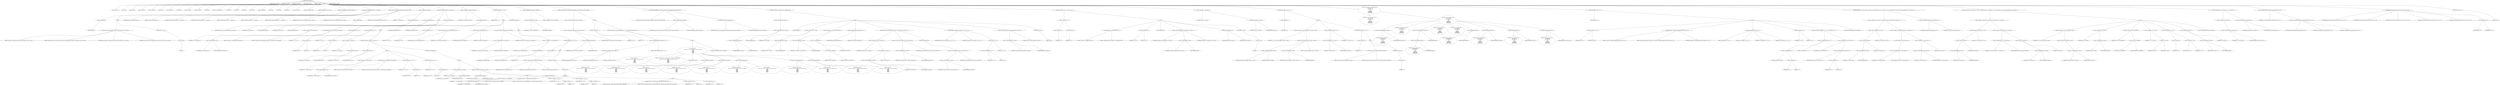 digraph hostapd_notif_assoc {  
"1000123" [label = "(METHOD,hostapd_notif_assoc)" ]
"1000124" [label = "(PARAM,hostapd_data *hapd)" ]
"1000125" [label = "(PARAM,const u8 *addr)" ]
"1000126" [label = "(PARAM,const u8 *req_ies)" ]
"1000127" [label = "(PARAM,size_t req_ies_len)" ]
"1000128" [label = "(PARAM,int reassoc)" ]
"1000129" [label = "(BLOCK,,)" ]
"1000130" [label = "(LOCAL,v9: const u8 *)" ]
"1000131" [label = "(LOCAL,v10: int)" ]
"1000132" [label = "(LOCAL,v11: size_t)" ]
"1000133" [label = "(LOCAL,v12: const u8 *)" ]
"1000134" [label = "(LOCAL,v14: const u8 *)" ]
"1000135" [label = "(LOCAL,v15: int)" ]
"1000136" [label = "(LOCAL,v16: const u8 *)" ]
"1000137" [label = "(LOCAL,v17: int)" ]
"1000138" [label = "(LOCAL,v18: sta_info *)" ]
"1000139" [label = "(LOCAL,v19: sta_info *)" ]
"1000140" [label = "(LOCAL,v20: int)" ]
"1000141" [label = "(LOCAL,v21: wpa_state_machine *)" ]
"1000142" [label = "(LOCAL,v22: int)" ]
"1000143" [label = "(LOCAL,v23: int)" ]
"1000144" [label = "(LOCAL,v24: int)" ]
"1000145" [label = "(LOCAL,v25: u32)" ]
"1000146" [label = "(LOCAL,v26: unsigned int)" ]
"1000147" [label = "(LOCAL,v27: int)" ]
"1000148" [label = "(LOCAL,v28: u32)" ]
"1000149" [label = "(LOCAL,v29: u8 *)" ]
"1000150" [label = "(LOCAL,v30: u8 [ 1064 ])" ]
"1000151" [label = "(LOCAL,mdie: ieee802_11_elems)" ]
"1000152" [label = "(CONTROL_STRUCTURE,if ( !addr ),if ( !addr ))" ]
"1000153" [label = "(<operator>.logicalNot,!addr)" ]
"1000154" [label = "(IDENTIFIER,addr,!addr)" ]
"1000155" [label = "(BLOCK,,)" ]
"1000156" [label = "(wpa_printf,wpa_printf(2, \"hostapd_notif_assoc: Skip event with no address\", req_ies, req_ies_len))" ]
"1000157" [label = "(LITERAL,2,wpa_printf(2, \"hostapd_notif_assoc: Skip event with no address\", req_ies, req_ies_len))" ]
"1000158" [label = "(LITERAL,\"hostapd_notif_assoc: Skip event with no address\",wpa_printf(2, \"hostapd_notif_assoc: Skip event with no address\", req_ies, req_ies_len))" ]
"1000159" [label = "(IDENTIFIER,req_ies,wpa_printf(2, \"hostapd_notif_assoc: Skip event with no address\", req_ies, req_ies_len))" ]
"1000160" [label = "(IDENTIFIER,req_ies_len,wpa_printf(2, \"hostapd_notif_assoc: Skip event with no address\", req_ies, req_ies_len))" ]
"1000161" [label = "(RETURN,return -1;,return -1;)" ]
"1000162" [label = "(<operator>.minus,-1)" ]
"1000163" [label = "(LITERAL,1,-1)" ]
"1000164" [label = "(random_add_randomness,random_add_randomness(addr, 6u))" ]
"1000165" [label = "(IDENTIFIER,addr,random_add_randomness(addr, 6u))" ]
"1000166" [label = "(LITERAL,6u,random_add_randomness(addr, 6u))" ]
"1000167" [label = "(hostapd_logger,hostapd_logger(hapd, addr, 1u, 2, \"associated\"))" ]
"1000168" [label = "(IDENTIFIER,hapd,hostapd_logger(hapd, addr, 1u, 2, \"associated\"))" ]
"1000169" [label = "(IDENTIFIER,addr,hostapd_logger(hapd, addr, 1u, 2, \"associated\"))" ]
"1000170" [label = "(LITERAL,1u,hostapd_logger(hapd, addr, 1u, 2, \"associated\"))" ]
"1000171" [label = "(LITERAL,2,hostapd_logger(hapd, addr, 1u, 2, \"associated\"))" ]
"1000172" [label = "(LITERAL,\"associated\",hostapd_logger(hapd, addr, 1u, 2, \"associated\"))" ]
"1000173" [label = "(ieee802_11_parse_elems,ieee802_11_parse_elems(req_ies, req_ies_len, &mdie, 0))" ]
"1000174" [label = "(IDENTIFIER,req_ies,ieee802_11_parse_elems(req_ies, req_ies_len, &mdie, 0))" ]
"1000175" [label = "(IDENTIFIER,req_ies_len,ieee802_11_parse_elems(req_ies, req_ies_len, &mdie, 0))" ]
"1000176" [label = "(<operator>.addressOf,&mdie)" ]
"1000177" [label = "(IDENTIFIER,mdie,ieee802_11_parse_elems(req_ies, req_ies_len, &mdie, 0))" ]
"1000178" [label = "(LITERAL,0,ieee802_11_parse_elems(req_ies, req_ies_len, &mdie, 0))" ]
"1000179" [label = "(<operator>.assignment,v9 = mdie.wps_ie)" ]
"1000180" [label = "(IDENTIFIER,v9,v9 = mdie.wps_ie)" ]
"1000181" [label = "(<operator>.fieldAccess,mdie.wps_ie)" ]
"1000182" [label = "(IDENTIFIER,mdie,v9 = mdie.wps_ie)" ]
"1000183" [label = "(FIELD_IDENTIFIER,wps_ie,wps_ie)" ]
"1000184" [label = "(CONTROL_STRUCTURE,if ( mdie.wps_ie ),if ( mdie.wps_ie ))" ]
"1000185" [label = "(<operator>.fieldAccess,mdie.wps_ie)" ]
"1000186" [label = "(IDENTIFIER,mdie,if ( mdie.wps_ie ))" ]
"1000187" [label = "(FIELD_IDENTIFIER,wps_ie,wps_ie)" ]
"1000188" [label = "(BLOCK,,)" ]
"1000189" [label = "(<operator>.assignment,v10 = mdie.wps_ie_len)" ]
"1000190" [label = "(IDENTIFIER,v10,v10 = mdie.wps_ie_len)" ]
"1000191" [label = "(<operator>.fieldAccess,mdie.wps_ie_len)" ]
"1000192" [label = "(IDENTIFIER,mdie,v10 = mdie.wps_ie_len)" ]
"1000193" [label = "(FIELD_IDENTIFIER,wps_ie_len,wps_ie_len)" ]
"1000194" [label = "(wpa_printf,wpa_printf(2, \"STA included WPS IE in (Re)AssocReq\"))" ]
"1000195" [label = "(LITERAL,2,wpa_printf(2, \"STA included WPS IE in (Re)AssocReq\"))" ]
"1000196" [label = "(LITERAL,\"STA included WPS IE in (Re)AssocReq\",wpa_printf(2, \"STA included WPS IE in (Re)AssocReq\"))" ]
"1000197" [label = "(<operator>.assignment,v11 = v10 + 2)" ]
"1000198" [label = "(IDENTIFIER,v11,v11 = v10 + 2)" ]
"1000199" [label = "(<operator>.addition,v10 + 2)" ]
"1000200" [label = "(IDENTIFIER,v10,v10 + 2)" ]
"1000201" [label = "(LITERAL,2,v10 + 2)" ]
"1000202" [label = "(<operator>.assignment,v12 = v9 - 2)" ]
"1000203" [label = "(IDENTIFIER,v12,v12 = v9 - 2)" ]
"1000204" [label = "(<operator>.subtraction,v9 - 2)" ]
"1000205" [label = "(IDENTIFIER,v9,v9 - 2)" ]
"1000206" [label = "(LITERAL,2,v9 - 2)" ]
"1000207" [label = "(CONTROL_STRUCTURE,else,else)" ]
"1000208" [label = "(BLOCK,,)" ]
"1000209" [label = "(<operator>.assignment,v14 = mdie.rsn_ie)" ]
"1000210" [label = "(IDENTIFIER,v14,v14 = mdie.rsn_ie)" ]
"1000211" [label = "(<operator>.fieldAccess,mdie.rsn_ie)" ]
"1000212" [label = "(IDENTIFIER,mdie,v14 = mdie.rsn_ie)" ]
"1000213" [label = "(FIELD_IDENTIFIER,rsn_ie,rsn_ie)" ]
"1000214" [label = "(CONTROL_STRUCTURE,if ( mdie.rsn_ie ),if ( mdie.rsn_ie ))" ]
"1000215" [label = "(<operator>.fieldAccess,mdie.rsn_ie)" ]
"1000216" [label = "(IDENTIFIER,mdie,if ( mdie.rsn_ie ))" ]
"1000217" [label = "(FIELD_IDENTIFIER,rsn_ie,rsn_ie)" ]
"1000218" [label = "(BLOCK,,)" ]
"1000219" [label = "(<operator>.assignment,v15 = mdie.rsn_ie_len)" ]
"1000220" [label = "(IDENTIFIER,v15,v15 = mdie.rsn_ie_len)" ]
"1000221" [label = "(<operator>.fieldAccess,mdie.rsn_ie_len)" ]
"1000222" [label = "(IDENTIFIER,mdie,v15 = mdie.rsn_ie_len)" ]
"1000223" [label = "(FIELD_IDENTIFIER,rsn_ie_len,rsn_ie_len)" ]
"1000224" [label = "(wpa_printf,wpa_printf(2, \"STA included RSN IE in (Re)AssocReq\"))" ]
"1000225" [label = "(LITERAL,2,wpa_printf(2, \"STA included RSN IE in (Re)AssocReq\"))" ]
"1000226" [label = "(LITERAL,\"STA included RSN IE in (Re)AssocReq\",wpa_printf(2, \"STA included RSN IE in (Re)AssocReq\"))" ]
"1000227" [label = "(<operator>.assignment,v11 = v15 + 2)" ]
"1000228" [label = "(IDENTIFIER,v11,v11 = v15 + 2)" ]
"1000229" [label = "(<operator>.addition,v15 + 2)" ]
"1000230" [label = "(IDENTIFIER,v15,v15 + 2)" ]
"1000231" [label = "(LITERAL,2,v15 + 2)" ]
"1000232" [label = "(<operator>.assignment,v12 = v14 - 2)" ]
"1000233" [label = "(IDENTIFIER,v12,v12 = v14 - 2)" ]
"1000234" [label = "(<operator>.subtraction,v14 - 2)" ]
"1000235" [label = "(IDENTIFIER,v14,v14 - 2)" ]
"1000236" [label = "(LITERAL,2,v14 - 2)" ]
"1000237" [label = "(CONTROL_STRUCTURE,else,else)" ]
"1000238" [label = "(BLOCK,,)" ]
"1000239" [label = "(<operator>.assignment,v16 = mdie.wpa_ie)" ]
"1000240" [label = "(IDENTIFIER,v16,v16 = mdie.wpa_ie)" ]
"1000241" [label = "(<operator>.fieldAccess,mdie.wpa_ie)" ]
"1000242" [label = "(IDENTIFIER,mdie,v16 = mdie.wpa_ie)" ]
"1000243" [label = "(FIELD_IDENTIFIER,wpa_ie,wpa_ie)" ]
"1000244" [label = "(CONTROL_STRUCTURE,if ( mdie.wpa_ie ),if ( mdie.wpa_ie ))" ]
"1000245" [label = "(<operator>.fieldAccess,mdie.wpa_ie)" ]
"1000246" [label = "(IDENTIFIER,mdie,if ( mdie.wpa_ie ))" ]
"1000247" [label = "(FIELD_IDENTIFIER,wpa_ie,wpa_ie)" ]
"1000248" [label = "(BLOCK,,)" ]
"1000249" [label = "(<operator>.assignment,v17 = mdie.wpa_ie_len)" ]
"1000250" [label = "(IDENTIFIER,v17,v17 = mdie.wpa_ie_len)" ]
"1000251" [label = "(<operator>.fieldAccess,mdie.wpa_ie_len)" ]
"1000252" [label = "(IDENTIFIER,mdie,v17 = mdie.wpa_ie_len)" ]
"1000253" [label = "(FIELD_IDENTIFIER,wpa_ie_len,wpa_ie_len)" ]
"1000254" [label = "(wpa_printf,wpa_printf(2, \"STA included WPA IE in (Re)AssocReq\"))" ]
"1000255" [label = "(LITERAL,2,wpa_printf(2, \"STA included WPA IE in (Re)AssocReq\"))" ]
"1000256" [label = "(LITERAL,\"STA included WPA IE in (Re)AssocReq\",wpa_printf(2, \"STA included WPA IE in (Re)AssocReq\"))" ]
"1000257" [label = "(<operator>.assignment,v11 = v17 + 2)" ]
"1000258" [label = "(IDENTIFIER,v11,v11 = v17 + 2)" ]
"1000259" [label = "(<operator>.addition,v17 + 2)" ]
"1000260" [label = "(IDENTIFIER,v17,v17 + 2)" ]
"1000261" [label = "(LITERAL,2,v17 + 2)" ]
"1000262" [label = "(<operator>.assignment,v12 = v16 - 2)" ]
"1000263" [label = "(IDENTIFIER,v12,v12 = v16 - 2)" ]
"1000264" [label = "(<operator>.subtraction,v16 - 2)" ]
"1000265" [label = "(IDENTIFIER,v16,v16 - 2)" ]
"1000266" [label = "(LITERAL,2,v16 - 2)" ]
"1000267" [label = "(CONTROL_STRUCTURE,else,else)" ]
"1000268" [label = "(BLOCK,,)" ]
"1000269" [label = "(wpa_printf,wpa_printf(2, \"STA did not include WPS/RSN/WPA IE in (Re)AssocReq\"))" ]
"1000270" [label = "(LITERAL,2,wpa_printf(2, \"STA did not include WPS/RSN/WPA IE in (Re)AssocReq\"))" ]
"1000271" [label = "(LITERAL,\"STA did not include WPS/RSN/WPA IE in (Re)AssocReq\",wpa_printf(2, \"STA did not include WPS/RSN/WPA IE in (Re)AssocReq\"))" ]
"1000272" [label = "(<operator>.assignment,v12 = 0)" ]
"1000273" [label = "(IDENTIFIER,v12,v12 = 0)" ]
"1000274" [label = "(LITERAL,0,v12 = 0)" ]
"1000275" [label = "(<operator>.assignment,v11 = 0)" ]
"1000276" [label = "(IDENTIFIER,v11,v11 = 0)" ]
"1000277" [label = "(LITERAL,0,v11 = 0)" ]
"1000278" [label = "(<operator>.assignment,v18 = ap_get_sta(hapd, addr))" ]
"1000279" [label = "(IDENTIFIER,v18,v18 = ap_get_sta(hapd, addr))" ]
"1000280" [label = "(ap_get_sta,ap_get_sta(hapd, addr))" ]
"1000281" [label = "(IDENTIFIER,hapd,ap_get_sta(hapd, addr))" ]
"1000282" [label = "(IDENTIFIER,addr,ap_get_sta(hapd, addr))" ]
"1000283" [label = "(CONTROL_STRUCTURE,if ( v18 ),if ( v18 ))" ]
"1000284" [label = "(IDENTIFIER,v18,if ( v18 ))" ]
"1000285" [label = "(BLOCK,,)" ]
"1000286" [label = "(<operator>.assignment,v19 = v18)" ]
"1000287" [label = "(IDENTIFIER,v19,v19 = v18)" ]
"1000288" [label = "(IDENTIFIER,v18,v19 = v18)" ]
"1000289" [label = "(ap_sta_no_session_timeout,ap_sta_no_session_timeout(hapd, v18))" ]
"1000290" [label = "(IDENTIFIER,hapd,ap_sta_no_session_timeout(hapd, v18))" ]
"1000291" [label = "(IDENTIFIER,v18,ap_sta_no_session_timeout(hapd, v18))" ]
"1000292" [label = "(accounting_sta_stop,accounting_sta_stop(hapd, v19))" ]
"1000293" [label = "(IDENTIFIER,hapd,accounting_sta_stop(hapd, v19))" ]
"1000294" [label = "(IDENTIFIER,v19,accounting_sta_stop(hapd, v19))" ]
"1000295" [label = "(<operator>.assignment,v19->timeout_next = STA_NULLFUNC)" ]
"1000296" [label = "(<operator>.indirectFieldAccess,v19->timeout_next)" ]
"1000297" [label = "(IDENTIFIER,v19,v19->timeout_next = STA_NULLFUNC)" ]
"1000298" [label = "(FIELD_IDENTIFIER,timeout_next,timeout_next)" ]
"1000299" [label = "(IDENTIFIER,STA_NULLFUNC,v19->timeout_next = STA_NULLFUNC)" ]
"1000300" [label = "(CONTROL_STRUCTURE,else,else)" ]
"1000301" [label = "(BLOCK,,)" ]
"1000302" [label = "(<operator>.assignment,v19 = ap_sta_add(hapd, addr))" ]
"1000303" [label = "(IDENTIFIER,v19,v19 = ap_sta_add(hapd, addr))" ]
"1000304" [label = "(ap_sta_add,ap_sta_add(hapd, addr))" ]
"1000305" [label = "(IDENTIFIER,hapd,ap_sta_add(hapd, addr))" ]
"1000306" [label = "(IDENTIFIER,addr,ap_sta_add(hapd, addr))" ]
"1000307" [label = "(CONTROL_STRUCTURE,if ( !v19 ),if ( !v19 ))" ]
"1000308" [label = "(<operator>.logicalNot,!v19)" ]
"1000309" [label = "(IDENTIFIER,v19,!v19)" ]
"1000310" [label = "(BLOCK,,)" ]
"1000311" [label = "(hostapd_drv_sta_disassoc,hostapd_drv_sta_disassoc(hapd, addr, 5))" ]
"1000312" [label = "(IDENTIFIER,hapd,hostapd_drv_sta_disassoc(hapd, addr, 5))" ]
"1000313" [label = "(IDENTIFIER,addr,hostapd_drv_sta_disassoc(hapd, addr, 5))" ]
"1000314" [label = "(LITERAL,5,hostapd_drv_sta_disassoc(hapd, addr, 5))" ]
"1000315" [label = "(RETURN,return -1;,return -1;)" ]
"1000316" [label = "(<operator>.minus,-1)" ]
"1000317" [label = "(LITERAL,1,-1)" ]
"1000318" [label = "(<operators>.assignmentAnd,v19->flags &= 0xFFFECFFF)" ]
"1000319" [label = "(<operator>.indirectFieldAccess,v19->flags)" ]
"1000320" [label = "(IDENTIFIER,v19,v19->flags &= 0xFFFECFFF)" ]
"1000321" [label = "(FIELD_IDENTIFIER,flags,flags)" ]
"1000322" [label = "(LITERAL,0xFFFECFFF,v19->flags &= 0xFFFECFFF)" ]
"1000323" [label = "(CONTROL_STRUCTURE,if ( !hapd->iface->drv_max_acl_mac_addrs ),if ( !hapd->iface->drv_max_acl_mac_addrs ))" ]
"1000324" [label = "(<operator>.logicalNot,!hapd->iface->drv_max_acl_mac_addrs)" ]
"1000325" [label = "(<operator>.indirectFieldAccess,hapd->iface->drv_max_acl_mac_addrs)" ]
"1000326" [label = "(<operator>.indirectFieldAccess,hapd->iface)" ]
"1000327" [label = "(IDENTIFIER,hapd,!hapd->iface->drv_max_acl_mac_addrs)" ]
"1000328" [label = "(FIELD_IDENTIFIER,iface,iface)" ]
"1000329" [label = "(FIELD_IDENTIFIER,drv_max_acl_mac_addrs,drv_max_acl_mac_addrs)" ]
"1000330" [label = "(BLOCK,,)" ]
"1000331" [label = "(<operator>.assignment,v20 = 1)" ]
"1000332" [label = "(IDENTIFIER,v20,v20 = 1)" ]
"1000333" [label = "(LITERAL,1,v20 = 1)" ]
"1000334" [label = "(CONTROL_STRUCTURE,if ( hostapd_check_acl(hapd, addr, 0) != 1 ),if ( hostapd_check_acl(hapd, addr, 0) != 1 ))" ]
"1000335" [label = "(<operator>.notEquals,hostapd_check_acl(hapd, addr, 0) != 1)" ]
"1000336" [label = "(hostapd_check_acl,hostapd_check_acl(hapd, addr, 0))" ]
"1000337" [label = "(IDENTIFIER,hapd,hostapd_check_acl(hapd, addr, 0))" ]
"1000338" [label = "(IDENTIFIER,addr,hostapd_check_acl(hapd, addr, 0))" ]
"1000339" [label = "(LITERAL,0,hostapd_check_acl(hapd, addr, 0))" ]
"1000340" [label = "(LITERAL,1,hostapd_check_acl(hapd, addr, 0) != 1)" ]
"1000341" [label = "(BLOCK,,)" ]
"1000342" [label = "(wpa_printf,wpa_printf(\n        3,\n        \"STA %02x:%02x:%02x:%02x:%02x:%02x not allowed to connect\",\n        *addr,\n        addr[1],\n        addr[2],\n        addr[3],\n        addr[4],\n        addr[5]))" ]
"1000343" [label = "(LITERAL,3,wpa_printf(\n        3,\n        \"STA %02x:%02x:%02x:%02x:%02x:%02x not allowed to connect\",\n        *addr,\n        addr[1],\n        addr[2],\n        addr[3],\n        addr[4],\n        addr[5]))" ]
"1000344" [label = "(LITERAL,\"STA %02x:%02x:%02x:%02x:%02x:%02x not allowed to connect\",wpa_printf(\n        3,\n        \"STA %02x:%02x:%02x:%02x:%02x:%02x not allowed to connect\",\n        *addr,\n        addr[1],\n        addr[2],\n        addr[3],\n        addr[4],\n        addr[5]))" ]
"1000345" [label = "(<operator>.indirection,*addr)" ]
"1000346" [label = "(IDENTIFIER,addr,wpa_printf(\n        3,\n        \"STA %02x:%02x:%02x:%02x:%02x:%02x not allowed to connect\",\n        *addr,\n        addr[1],\n        addr[2],\n        addr[3],\n        addr[4],\n        addr[5]))" ]
"1000347" [label = "(<operator>.indirectIndexAccess,addr[1])" ]
"1000348" [label = "(IDENTIFIER,addr,wpa_printf(\n        3,\n        \"STA %02x:%02x:%02x:%02x:%02x:%02x not allowed to connect\",\n        *addr,\n        addr[1],\n        addr[2],\n        addr[3],\n        addr[4],\n        addr[5]))" ]
"1000349" [label = "(LITERAL,1,wpa_printf(\n        3,\n        \"STA %02x:%02x:%02x:%02x:%02x:%02x not allowed to connect\",\n        *addr,\n        addr[1],\n        addr[2],\n        addr[3],\n        addr[4],\n        addr[5]))" ]
"1000350" [label = "(<operator>.indirectIndexAccess,addr[2])" ]
"1000351" [label = "(IDENTIFIER,addr,wpa_printf(\n        3,\n        \"STA %02x:%02x:%02x:%02x:%02x:%02x not allowed to connect\",\n        *addr,\n        addr[1],\n        addr[2],\n        addr[3],\n        addr[4],\n        addr[5]))" ]
"1000352" [label = "(LITERAL,2,wpa_printf(\n        3,\n        \"STA %02x:%02x:%02x:%02x:%02x:%02x not allowed to connect\",\n        *addr,\n        addr[1],\n        addr[2],\n        addr[3],\n        addr[4],\n        addr[5]))" ]
"1000353" [label = "(<operator>.indirectIndexAccess,addr[3])" ]
"1000354" [label = "(IDENTIFIER,addr,wpa_printf(\n        3,\n        \"STA %02x:%02x:%02x:%02x:%02x:%02x not allowed to connect\",\n        *addr,\n        addr[1],\n        addr[2],\n        addr[3],\n        addr[4],\n        addr[5]))" ]
"1000355" [label = "(LITERAL,3,wpa_printf(\n        3,\n        \"STA %02x:%02x:%02x:%02x:%02x:%02x not allowed to connect\",\n        *addr,\n        addr[1],\n        addr[2],\n        addr[3],\n        addr[4],\n        addr[5]))" ]
"1000356" [label = "(<operator>.indirectIndexAccess,addr[4])" ]
"1000357" [label = "(IDENTIFIER,addr,wpa_printf(\n        3,\n        \"STA %02x:%02x:%02x:%02x:%02x:%02x not allowed to connect\",\n        *addr,\n        addr[1],\n        addr[2],\n        addr[3],\n        addr[4],\n        addr[5]))" ]
"1000358" [label = "(LITERAL,4,wpa_printf(\n        3,\n        \"STA %02x:%02x:%02x:%02x:%02x:%02x not allowed to connect\",\n        *addr,\n        addr[1],\n        addr[2],\n        addr[3],\n        addr[4],\n        addr[5]))" ]
"1000359" [label = "(<operator>.indirectIndexAccess,addr[5])" ]
"1000360" [label = "(IDENTIFIER,addr,wpa_printf(\n        3,\n        \"STA %02x:%02x:%02x:%02x:%02x:%02x not allowed to connect\",\n        *addr,\n        addr[1],\n        addr[2],\n        addr[3],\n        addr[4],\n        addr[5]))" ]
"1000361" [label = "(LITERAL,5,wpa_printf(\n        3,\n        \"STA %02x:%02x:%02x:%02x:%02x:%02x not allowed to connect\",\n        *addr,\n        addr[1],\n        addr[2],\n        addr[3],\n        addr[4],\n        addr[5]))" ]
"1000362" [label = "(CONTROL_STRUCTURE,goto LABEL_25;,goto LABEL_25;)" ]
"1000363" [label = "(ap_copy_sta_supp_op_classes,ap_copy_sta_supp_op_classes(v19, mdie.supp_op_classes, mdie.supp_op_classes_len))" ]
"1000364" [label = "(IDENTIFIER,v19,ap_copy_sta_supp_op_classes(v19, mdie.supp_op_classes, mdie.supp_op_classes_len))" ]
"1000365" [label = "(<operator>.fieldAccess,mdie.supp_op_classes)" ]
"1000366" [label = "(IDENTIFIER,mdie,ap_copy_sta_supp_op_classes(v19, mdie.supp_op_classes, mdie.supp_op_classes_len))" ]
"1000367" [label = "(FIELD_IDENTIFIER,supp_op_classes,supp_op_classes)" ]
"1000368" [label = "(<operator>.fieldAccess,mdie.supp_op_classes_len)" ]
"1000369" [label = "(IDENTIFIER,mdie,ap_copy_sta_supp_op_classes(v19, mdie.supp_op_classes, mdie.supp_op_classes_len))" ]
"1000370" [label = "(FIELD_IDENTIFIER,supp_op_classes_len,supp_op_classes_len)" ]
"1000371" [label = "(CONTROL_STRUCTURE,if ( !hapd->conf->wpa ),if ( !hapd->conf->wpa ))" ]
"1000372" [label = "(<operator>.logicalNot,!hapd->conf->wpa)" ]
"1000373" [label = "(<operator>.indirectFieldAccess,hapd->conf->wpa)" ]
"1000374" [label = "(<operator>.indirectFieldAccess,hapd->conf)" ]
"1000375" [label = "(IDENTIFIER,hapd,!hapd->conf->wpa)" ]
"1000376" [label = "(FIELD_IDENTIFIER,conf,conf)" ]
"1000377" [label = "(FIELD_IDENTIFIER,wpa,wpa)" ]
"1000378" [label = "(BLOCK,,)" ]
"1000379" [label = "(JUMP_TARGET,LABEL_37)" ]
"1000380" [label = "(<operator>.assignment,v28 = v19->flags)" ]
"1000381" [label = "(IDENTIFIER,v28,v28 = v19->flags)" ]
"1000382" [label = "(<operator>.indirectFieldAccess,v19->flags)" ]
"1000383" [label = "(IDENTIFIER,v19,v28 = v19->flags)" ]
"1000384" [label = "(FIELD_IDENTIFIER,flags,flags)" ]
"1000385" [label = "(<operator>.assignment,v19->flags = v28 & 0xFFF7FFFC | 3)" ]
"1000386" [label = "(<operator>.indirectFieldAccess,v19->flags)" ]
"1000387" [label = "(IDENTIFIER,v19,v19->flags = v28 & 0xFFF7FFFC | 3)" ]
"1000388" [label = "(FIELD_IDENTIFIER,flags,flags)" ]
"1000389" [label = "(<operator>.or,v28 & 0xFFF7FFFC | 3)" ]
"1000390" [label = "(<operator>.and,v28 & 0xFFF7FFFC)" ]
"1000391" [label = "(IDENTIFIER,v28,v28 & 0xFFF7FFFC)" ]
"1000392" [label = "(LITERAL,0xFFF7FFFC,v28 & 0xFFF7FFFC)" ]
"1000393" [label = "(LITERAL,3,v28 & 0xFFF7FFFC | 3)" ]
"1000394" [label = "(hostapd_set_sta_flags,hostapd_set_sta_flags(hapd, v19))" ]
"1000395" [label = "(IDENTIFIER,hapd,hostapd_set_sta_flags(hapd, v19))" ]
"1000396" [label = "(IDENTIFIER,v19,hostapd_set_sta_flags(hapd, v19))" ]
"1000397" [label = "(CONTROL_STRUCTURE,if ( reassoc && v19->auth_alg == 2 ),if ( reassoc && v19->auth_alg == 2 ))" ]
"1000398" [label = "(<operator>.logicalAnd,reassoc && v19->auth_alg == 2)" ]
"1000399" [label = "(IDENTIFIER,reassoc,reassoc && v19->auth_alg == 2)" ]
"1000400" [label = "(<operator>.equals,v19->auth_alg == 2)" ]
"1000401" [label = "(<operator>.indirectFieldAccess,v19->auth_alg)" ]
"1000402" [label = "(IDENTIFIER,v19,v19->auth_alg == 2)" ]
"1000403" [label = "(FIELD_IDENTIFIER,auth_alg,auth_alg)" ]
"1000404" [label = "(LITERAL,2,v19->auth_alg == 2)" ]
"1000405" [label = "(wpa_auth_sm_event,wpa_auth_sm_event(v19->wpa_sm, WPA_ASSOC_FT))" ]
"1000406" [label = "(<operator>.indirectFieldAccess,v19->wpa_sm)" ]
"1000407" [label = "(IDENTIFIER,v19,wpa_auth_sm_event(v19->wpa_sm, WPA_ASSOC_FT))" ]
"1000408" [label = "(FIELD_IDENTIFIER,wpa_sm,wpa_sm)" ]
"1000409" [label = "(IDENTIFIER,WPA_ASSOC_FT,wpa_auth_sm_event(v19->wpa_sm, WPA_ASSOC_FT))" ]
"1000410" [label = "(CONTROL_STRUCTURE,else,else)" ]
"1000411" [label = "(wpa_auth_sm_event,wpa_auth_sm_event(v19->wpa_sm, WPA_ASSOC))" ]
"1000412" [label = "(<operator>.indirectFieldAccess,v19->wpa_sm)" ]
"1000413" [label = "(IDENTIFIER,v19,wpa_auth_sm_event(v19->wpa_sm, WPA_ASSOC))" ]
"1000414" [label = "(FIELD_IDENTIFIER,wpa_sm,wpa_sm)" ]
"1000415" [label = "(IDENTIFIER,WPA_ASSOC,wpa_auth_sm_event(v19->wpa_sm, WPA_ASSOC))" ]
"1000416" [label = "(hostapd_new_assoc_sta,hostapd_new_assoc_sta(hapd, v19, (v28 >> 1) & 1))" ]
"1000417" [label = "(IDENTIFIER,hapd,hostapd_new_assoc_sta(hapd, v19, (v28 >> 1) & 1))" ]
"1000418" [label = "(IDENTIFIER,v19,hostapd_new_assoc_sta(hapd, v19, (v28 >> 1) & 1))" ]
"1000419" [label = "(<operator>.and,(v28 >> 1) & 1)" ]
"1000420" [label = "(<operator>.arithmeticShiftRight,v28 >> 1)" ]
"1000421" [label = "(IDENTIFIER,v28,v28 >> 1)" ]
"1000422" [label = "(LITERAL,1,v28 >> 1)" ]
"1000423" [label = "(LITERAL,1,(v28 >> 1) & 1)" ]
"1000424" [label = "(ieee802_1x_notify_port_enabled,ieee802_1x_notify_port_enabled(v19->eapol_sm, 1))" ]
"1000425" [label = "(<operator>.indirectFieldAccess,v19->eapol_sm)" ]
"1000426" [label = "(IDENTIFIER,v19,ieee802_1x_notify_port_enabled(v19->eapol_sm, 1))" ]
"1000427" [label = "(FIELD_IDENTIFIER,eapol_sm,eapol_sm)" ]
"1000428" [label = "(LITERAL,1,ieee802_1x_notify_port_enabled(v19->eapol_sm, 1))" ]
"1000429" [label = "(RETURN,return 0;,return 0;)" ]
"1000430" [label = "(LITERAL,0,return 0;)" ]
"1000431" [label = "(CONTROL_STRUCTURE,if ( !v12 || !v11 ),if ( !v12 || !v11 ))" ]
"1000432" [label = "(<operator>.logicalOr,!v12 || !v11)" ]
"1000433" [label = "(<operator>.logicalNot,!v12)" ]
"1000434" [label = "(IDENTIFIER,v12,!v12)" ]
"1000435" [label = "(<operator>.logicalNot,!v11)" ]
"1000436" [label = "(IDENTIFIER,v11,!v11)" ]
"1000437" [label = "(BLOCK,,)" ]
"1000438" [label = "(wpa_printf,wpa_printf(2, \"No WPA/RSN IE from STA\"))" ]
"1000439" [label = "(LITERAL,2,wpa_printf(2, \"No WPA/RSN IE from STA\"))" ]
"1000440" [label = "(LITERAL,\"No WPA/RSN IE from STA\",wpa_printf(2, \"No WPA/RSN IE from STA\"))" ]
"1000441" [label = "(<operator>.assignment,v20 = 13)" ]
"1000442" [label = "(IDENTIFIER,v20,v20 = 13)" ]
"1000443" [label = "(LITERAL,13,v20 = 13)" ]
"1000444" [label = "(JUMP_TARGET,LABEL_25)" ]
"1000445" [label = "(hostapd_drv_sta_disassoc,hostapd_drv_sta_disassoc(hapd, v19->addr, v20))" ]
"1000446" [label = "(IDENTIFIER,hapd,hostapd_drv_sta_disassoc(hapd, v19->addr, v20))" ]
"1000447" [label = "(<operator>.indirectFieldAccess,v19->addr)" ]
"1000448" [label = "(IDENTIFIER,v19,hostapd_drv_sta_disassoc(hapd, v19->addr, v20))" ]
"1000449" [label = "(FIELD_IDENTIFIER,addr,addr)" ]
"1000450" [label = "(IDENTIFIER,v20,hostapd_drv_sta_disassoc(hapd, v19->addr, v20))" ]
"1000451" [label = "(ap_free_sta,ap_free_sta(hapd, v19))" ]
"1000452" [label = "(IDENTIFIER,hapd,ap_free_sta(hapd, v19))" ]
"1000453" [label = "(IDENTIFIER,v19,ap_free_sta(hapd, v19))" ]
"1000454" [label = "(RETURN,return -1;,return -1;)" ]
"1000455" [label = "(<operator>.minus,-1)" ]
"1000456" [label = "(LITERAL,1,-1)" ]
"1000457" [label = "(<operator>.assignment,v21 = v19->wpa_sm)" ]
"1000458" [label = "(IDENTIFIER,v21,v21 = v19->wpa_sm)" ]
"1000459" [label = "(<operator>.indirectFieldAccess,v19->wpa_sm)" ]
"1000460" [label = "(IDENTIFIER,v19,v21 = v19->wpa_sm)" ]
"1000461" [label = "(FIELD_IDENTIFIER,wpa_sm,wpa_sm)" ]
"1000462" [label = "(CONTROL_STRUCTURE,if ( !v21 ),if ( !v21 ))" ]
"1000463" [label = "(<operator>.logicalNot,!v21)" ]
"1000464" [label = "(IDENTIFIER,v21,!v21)" ]
"1000465" [label = "(BLOCK,,)" ]
"1000466" [label = "(<operator>.assignment,v21 = wpa_auth_sta_init(hapd->wpa_auth, v19->addr, 0))" ]
"1000467" [label = "(IDENTIFIER,v21,v21 = wpa_auth_sta_init(hapd->wpa_auth, v19->addr, 0))" ]
"1000468" [label = "(wpa_auth_sta_init,wpa_auth_sta_init(hapd->wpa_auth, v19->addr, 0))" ]
"1000469" [label = "(<operator>.indirectFieldAccess,hapd->wpa_auth)" ]
"1000470" [label = "(IDENTIFIER,hapd,wpa_auth_sta_init(hapd->wpa_auth, v19->addr, 0))" ]
"1000471" [label = "(FIELD_IDENTIFIER,wpa_auth,wpa_auth)" ]
"1000472" [label = "(<operator>.indirectFieldAccess,v19->addr)" ]
"1000473" [label = "(IDENTIFIER,v19,wpa_auth_sta_init(hapd->wpa_auth, v19->addr, 0))" ]
"1000474" [label = "(FIELD_IDENTIFIER,addr,addr)" ]
"1000475" [label = "(LITERAL,0,wpa_auth_sta_init(hapd->wpa_auth, v19->addr, 0))" ]
"1000476" [label = "(<operator>.assignment,v19->wpa_sm = v21)" ]
"1000477" [label = "(<operator>.indirectFieldAccess,v19->wpa_sm)" ]
"1000478" [label = "(IDENTIFIER,v19,v19->wpa_sm = v21)" ]
"1000479" [label = "(FIELD_IDENTIFIER,wpa_sm,wpa_sm)" ]
"1000480" [label = "(IDENTIFIER,v21,v19->wpa_sm = v21)" ]
"1000481" [label = "(CONTROL_STRUCTURE,if ( !v21 ),if ( !v21 ))" ]
"1000482" [label = "(<operator>.logicalNot,!v21)" ]
"1000483" [label = "(IDENTIFIER,v21,!v21)" ]
"1000484" [label = "(BLOCK,,)" ]
"1000485" [label = "(wpa_printf,wpa_printf(5, \"Failed to initialize WPA state machine\"))" ]
"1000486" [label = "(LITERAL,5,wpa_printf(5, \"Failed to initialize WPA state machine\"))" ]
"1000487" [label = "(LITERAL,\"Failed to initialize WPA state machine\",wpa_printf(5, \"Failed to initialize WPA state machine\"))" ]
"1000488" [label = "(RETURN,return -1;,return -1;)" ]
"1000489" [label = "(<operator>.minus,-1)" ]
"1000490" [label = "(LITERAL,1,-1)" ]
"1000491" [label = "(<operator>.assignment,v22 = wpa_validate_wpa_ie(\n          hapd->wpa_auth,\n          v21,\n          hapd->iface->freq,\n          v12,\n          v11,\n          mdie.mdie,\n          mdie.mdie_len,\n          mdie.owe_dh,\n          mdie.owe_dh_len))" ]
"1000492" [label = "(IDENTIFIER,v22,v22 = wpa_validate_wpa_ie(\n          hapd->wpa_auth,\n          v21,\n          hapd->iface->freq,\n          v12,\n          v11,\n          mdie.mdie,\n          mdie.mdie_len,\n          mdie.owe_dh,\n          mdie.owe_dh_len))" ]
"1000493" [label = "(wpa_validate_wpa_ie,wpa_validate_wpa_ie(\n          hapd->wpa_auth,\n          v21,\n          hapd->iface->freq,\n          v12,\n          v11,\n          mdie.mdie,\n          mdie.mdie_len,\n          mdie.owe_dh,\n          mdie.owe_dh_len))" ]
"1000494" [label = "(<operator>.indirectFieldAccess,hapd->wpa_auth)" ]
"1000495" [label = "(IDENTIFIER,hapd,wpa_validate_wpa_ie(\n          hapd->wpa_auth,\n          v21,\n          hapd->iface->freq,\n          v12,\n          v11,\n          mdie.mdie,\n          mdie.mdie_len,\n          mdie.owe_dh,\n          mdie.owe_dh_len))" ]
"1000496" [label = "(FIELD_IDENTIFIER,wpa_auth,wpa_auth)" ]
"1000497" [label = "(IDENTIFIER,v21,wpa_validate_wpa_ie(\n          hapd->wpa_auth,\n          v21,\n          hapd->iface->freq,\n          v12,\n          v11,\n          mdie.mdie,\n          mdie.mdie_len,\n          mdie.owe_dh,\n          mdie.owe_dh_len))" ]
"1000498" [label = "(<operator>.indirectFieldAccess,hapd->iface->freq)" ]
"1000499" [label = "(<operator>.indirectFieldAccess,hapd->iface)" ]
"1000500" [label = "(IDENTIFIER,hapd,wpa_validate_wpa_ie(\n          hapd->wpa_auth,\n          v21,\n          hapd->iface->freq,\n          v12,\n          v11,\n          mdie.mdie,\n          mdie.mdie_len,\n          mdie.owe_dh,\n          mdie.owe_dh_len))" ]
"1000501" [label = "(FIELD_IDENTIFIER,iface,iface)" ]
"1000502" [label = "(FIELD_IDENTIFIER,freq,freq)" ]
"1000503" [label = "(IDENTIFIER,v12,wpa_validate_wpa_ie(\n          hapd->wpa_auth,\n          v21,\n          hapd->iface->freq,\n          v12,\n          v11,\n          mdie.mdie,\n          mdie.mdie_len,\n          mdie.owe_dh,\n          mdie.owe_dh_len))" ]
"1000504" [label = "(IDENTIFIER,v11,wpa_validate_wpa_ie(\n          hapd->wpa_auth,\n          v21,\n          hapd->iface->freq,\n          v12,\n          v11,\n          mdie.mdie,\n          mdie.mdie_len,\n          mdie.owe_dh,\n          mdie.owe_dh_len))" ]
"1000505" [label = "(<operator>.fieldAccess,mdie.mdie)" ]
"1000506" [label = "(IDENTIFIER,mdie,wpa_validate_wpa_ie(\n          hapd->wpa_auth,\n          v21,\n          hapd->iface->freq,\n          v12,\n          v11,\n          mdie.mdie,\n          mdie.mdie_len,\n          mdie.owe_dh,\n          mdie.owe_dh_len))" ]
"1000507" [label = "(FIELD_IDENTIFIER,mdie,mdie)" ]
"1000508" [label = "(<operator>.fieldAccess,mdie.mdie_len)" ]
"1000509" [label = "(IDENTIFIER,mdie,wpa_validate_wpa_ie(\n          hapd->wpa_auth,\n          v21,\n          hapd->iface->freq,\n          v12,\n          v11,\n          mdie.mdie,\n          mdie.mdie_len,\n          mdie.owe_dh,\n          mdie.owe_dh_len))" ]
"1000510" [label = "(FIELD_IDENTIFIER,mdie_len,mdie_len)" ]
"1000511" [label = "(<operator>.fieldAccess,mdie.owe_dh)" ]
"1000512" [label = "(IDENTIFIER,mdie,wpa_validate_wpa_ie(\n          hapd->wpa_auth,\n          v21,\n          hapd->iface->freq,\n          v12,\n          v11,\n          mdie.mdie,\n          mdie.mdie_len,\n          mdie.owe_dh,\n          mdie.owe_dh_len))" ]
"1000513" [label = "(FIELD_IDENTIFIER,owe_dh,owe_dh)" ]
"1000514" [label = "(<operator>.fieldAccess,mdie.owe_dh_len)" ]
"1000515" [label = "(IDENTIFIER,mdie,wpa_validate_wpa_ie(\n          hapd->wpa_auth,\n          v21,\n          hapd->iface->freq,\n          v12,\n          v11,\n          mdie.mdie,\n          mdie.mdie_len,\n          mdie.owe_dh,\n          mdie.owe_dh_len))" ]
"1000516" [label = "(FIELD_IDENTIFIER,owe_dh_len,owe_dh_len)" ]
"1000517" [label = "(CONTROL_STRUCTURE,if ( v22 ),if ( v22 ))" ]
"1000518" [label = "(IDENTIFIER,v22,if ( v22 ))" ]
"1000519" [label = "(BLOCK,,)" ]
"1000520" [label = "(<operator>.assignment,v23 = v22)" ]
"1000521" [label = "(IDENTIFIER,v23,v23 = v22)" ]
"1000522" [label = "(IDENTIFIER,v22,v23 = v22)" ]
"1000523" [label = "(wpa_printf,wpa_printf(2, \"WPA/RSN information element rejected? (res %u)\", v22))" ]
"1000524" [label = "(LITERAL,2,wpa_printf(2, \"WPA/RSN information element rejected? (res %u)\", v22))" ]
"1000525" [label = "(LITERAL,\"WPA/RSN information element rejected? (res %u)\",wpa_printf(2, \"WPA/RSN information element rejected? (res %u)\", v22))" ]
"1000526" [label = "(IDENTIFIER,v22,wpa_printf(2, \"WPA/RSN information element rejected? (res %u)\", v22))" ]
"1000527" [label = "(wpa_hexdump,wpa_hexdump(2, \"IE\", v12, v11))" ]
"1000528" [label = "(LITERAL,2,wpa_hexdump(2, \"IE\", v12, v11))" ]
"1000529" [label = "(LITERAL,\"IE\",wpa_hexdump(2, \"IE\", v12, v11))" ]
"1000530" [label = "(IDENTIFIER,v12,wpa_hexdump(2, \"IE\", v12, v11))" ]
"1000531" [label = "(IDENTIFIER,v11,wpa_hexdump(2, \"IE\", v12, v11))" ]
"1000532" [label = "(<operator>.assignment,v20 = 13)" ]
"1000533" [label = "(IDENTIFIER,v20,v20 = 13)" ]
"1000534" [label = "(LITERAL,13,v20 = 13)" ]
"1000535" [label = "(CONTROL_STRUCTURE,if ( (unsigned int)(v23 - 2) < 7 ),if ( (unsigned int)(v23 - 2) < 7 ))" ]
"1000536" [label = "(<operator>.lessThan,(unsigned int)(v23 - 2) < 7)" ]
"1000537" [label = "(<operator>.cast,(unsigned int)(v23 - 2))" ]
"1000538" [label = "(UNKNOWN,unsigned int,unsigned int)" ]
"1000539" [label = "(<operator>.subtraction,v23 - 2)" ]
"1000540" [label = "(IDENTIFIER,v23,v23 - 2)" ]
"1000541" [label = "(LITERAL,2,v23 - 2)" ]
"1000542" [label = "(LITERAL,7,(unsigned int)(v23 - 2) < 7)" ]
"1000543" [label = "(<operator>.assignment,v20 = dword_497C80[v23 - 2])" ]
"1000544" [label = "(IDENTIFIER,v20,v20 = dword_497C80[v23 - 2])" ]
"1000545" [label = "(<operator>.indirectIndexAccess,dword_497C80[v23 - 2])" ]
"1000546" [label = "(IDENTIFIER,dword_497C80,v20 = dword_497C80[v23 - 2])" ]
"1000547" [label = "(<operator>.subtraction,v23 - 2)" ]
"1000548" [label = "(IDENTIFIER,v23,v23 - 2)" ]
"1000549" [label = "(LITERAL,2,v23 - 2)" ]
"1000550" [label = "(CONTROL_STRUCTURE,goto LABEL_25;,goto LABEL_25;)" ]
"1000551" [label = "(CONTROL_STRUCTURE,if ( (v19->flags & 0x402) == 1026 && !v19->sa_query_timed_out && v19->sa_query_count > 0 ),if ( (v19->flags & 0x402) == 1026 && !v19->sa_query_timed_out && v19->sa_query_count > 0 ))" ]
"1000552" [label = "(<operator>.logicalAnd,(v19->flags & 0x402) == 1026 && !v19->sa_query_timed_out && v19->sa_query_count > 0)" ]
"1000553" [label = "(<operator>.equals,(v19->flags & 0x402) == 1026)" ]
"1000554" [label = "(<operator>.and,v19->flags & 0x402)" ]
"1000555" [label = "(<operator>.indirectFieldAccess,v19->flags)" ]
"1000556" [label = "(IDENTIFIER,v19,v19->flags & 0x402)" ]
"1000557" [label = "(FIELD_IDENTIFIER,flags,flags)" ]
"1000558" [label = "(LITERAL,0x402,v19->flags & 0x402)" ]
"1000559" [label = "(LITERAL,1026,(v19->flags & 0x402) == 1026)" ]
"1000560" [label = "(<operator>.logicalAnd,!v19->sa_query_timed_out && v19->sa_query_count > 0)" ]
"1000561" [label = "(<operator>.logicalNot,!v19->sa_query_timed_out)" ]
"1000562" [label = "(<operator>.indirectFieldAccess,v19->sa_query_timed_out)" ]
"1000563" [label = "(IDENTIFIER,v19,!v19->sa_query_timed_out)" ]
"1000564" [label = "(FIELD_IDENTIFIER,sa_query_timed_out,sa_query_timed_out)" ]
"1000565" [label = "(<operator>.greaterThan,v19->sa_query_count > 0)" ]
"1000566" [label = "(<operator>.indirectFieldAccess,v19->sa_query_count)" ]
"1000567" [label = "(IDENTIFIER,v19,v19->sa_query_count > 0)" ]
"1000568" [label = "(FIELD_IDENTIFIER,sa_query_count,sa_query_count)" ]
"1000569" [label = "(LITERAL,0,v19->sa_query_count > 0)" ]
"1000570" [label = "(ap_check_sa_query_timeout,ap_check_sa_query_timeout(hapd, v19))" ]
"1000571" [label = "(IDENTIFIER,hapd,ap_check_sa_query_timeout(hapd, v19))" ]
"1000572" [label = "(IDENTIFIER,v19,ap_check_sa_query_timeout(hapd, v19))" ]
"1000573" [label = "(CONTROL_STRUCTURE,if ( (v19->flags & 0x402) != 1026 || v19->sa_query_timed_out || v19->auth_alg == 2 ),if ( (v19->flags & 0x402) != 1026 || v19->sa_query_timed_out || v19->auth_alg == 2 ))" ]
"1000574" [label = "(<operator>.logicalOr,(v19->flags & 0x402) != 1026 || v19->sa_query_timed_out || v19->auth_alg == 2)" ]
"1000575" [label = "(<operator>.notEquals,(v19->flags & 0x402) != 1026)" ]
"1000576" [label = "(<operator>.and,v19->flags & 0x402)" ]
"1000577" [label = "(<operator>.indirectFieldAccess,v19->flags)" ]
"1000578" [label = "(IDENTIFIER,v19,v19->flags & 0x402)" ]
"1000579" [label = "(FIELD_IDENTIFIER,flags,flags)" ]
"1000580" [label = "(LITERAL,0x402,v19->flags & 0x402)" ]
"1000581" [label = "(LITERAL,1026,(v19->flags & 0x402) != 1026)" ]
"1000582" [label = "(<operator>.logicalOr,v19->sa_query_timed_out || v19->auth_alg == 2)" ]
"1000583" [label = "(<operator>.indirectFieldAccess,v19->sa_query_timed_out)" ]
"1000584" [label = "(IDENTIFIER,v19,v19->sa_query_timed_out || v19->auth_alg == 2)" ]
"1000585" [label = "(FIELD_IDENTIFIER,sa_query_timed_out,sa_query_timed_out)" ]
"1000586" [label = "(<operator>.equals,v19->auth_alg == 2)" ]
"1000587" [label = "(<operator>.indirectFieldAccess,v19->auth_alg)" ]
"1000588" [label = "(IDENTIFIER,v19,v19->auth_alg == 2)" ]
"1000589" [label = "(FIELD_IDENTIFIER,auth_alg,auth_alg)" ]
"1000590" [label = "(LITERAL,2,v19->auth_alg == 2)" ]
"1000591" [label = "(BLOCK,,)" ]
"1000592" [label = "(<operator>.assignment,v24 = wpa_auth_uses_mfp(v19->wpa_sm))" ]
"1000593" [label = "(IDENTIFIER,v24,v24 = wpa_auth_uses_mfp(v19->wpa_sm))" ]
"1000594" [label = "(wpa_auth_uses_mfp,wpa_auth_uses_mfp(v19->wpa_sm))" ]
"1000595" [label = "(<operator>.indirectFieldAccess,v19->wpa_sm)" ]
"1000596" [label = "(IDENTIFIER,v19,wpa_auth_uses_mfp(v19->wpa_sm))" ]
"1000597" [label = "(FIELD_IDENTIFIER,wpa_sm,wpa_sm)" ]
"1000598" [label = "(<operator>.assignment,v25 = v19->flags)" ]
"1000599" [label = "(IDENTIFIER,v25,v25 = v19->flags)" ]
"1000600" [label = "(<operator>.indirectFieldAccess,v19->flags)" ]
"1000601" [label = "(IDENTIFIER,v19,v25 = v19->flags)" ]
"1000602" [label = "(FIELD_IDENTIFIER,flags,flags)" ]
"1000603" [label = "(<operator>.assignment,v26 = v25 & 0xFFFFFBFF)" ]
"1000604" [label = "(IDENTIFIER,v26,v26 = v25 & 0xFFFFFBFF)" ]
"1000605" [label = "(<operator>.and,v25 & 0xFFFFFBFF)" ]
"1000606" [label = "(IDENTIFIER,v25,v25 & 0xFFFFFBFF)" ]
"1000607" [label = "(LITERAL,0xFFFFFBFF,v25 & 0xFFFFFBFF)" ]
"1000608" [label = "(<operator>.assignment,v27 = v25 | 0x400)" ]
"1000609" [label = "(IDENTIFIER,v27,v27 = v25 | 0x400)" ]
"1000610" [label = "(<operator>.or,v25 | 0x400)" ]
"1000611" [label = "(IDENTIFIER,v25,v25 | 0x400)" ]
"1000612" [label = "(LITERAL,0x400,v25 | 0x400)" ]
"1000613" [label = "(CONTROL_STRUCTURE,if ( !v24 ),if ( !v24 ))" ]
"1000614" [label = "(<operator>.logicalNot,!v24)" ]
"1000615" [label = "(IDENTIFIER,v24,!v24)" ]
"1000616" [label = "(<operator>.assignment,v27 = v26)" ]
"1000617" [label = "(IDENTIFIER,v27,v27 = v26)" ]
"1000618" [label = "(IDENTIFIER,v26,v27 = v26)" ]
"1000619" [label = "(<operator>.assignment,v19->flags = v27)" ]
"1000620" [label = "(<operator>.indirectFieldAccess,v19->flags)" ]
"1000621" [label = "(IDENTIFIER,v19,v19->flags = v27)" ]
"1000622" [label = "(FIELD_IDENTIFIER,flags,flags)" ]
"1000623" [label = "(IDENTIFIER,v27,v19->flags = v27)" ]
"1000624" [label = "(CONTROL_STRUCTURE,goto LABEL_37;,goto LABEL_37;)" ]
"1000625" [label = "(CONTROL_STRUCTURE,if ( !v19->sa_query_count ),if ( !v19->sa_query_count ))" ]
"1000626" [label = "(<operator>.logicalNot,!v19->sa_query_count)" ]
"1000627" [label = "(<operator>.indirectFieldAccess,v19->sa_query_count)" ]
"1000628" [label = "(IDENTIFIER,v19,!v19->sa_query_count)" ]
"1000629" [label = "(FIELD_IDENTIFIER,sa_query_count,sa_query_count)" ]
"1000630" [label = "(ap_sta_start_sa_query,ap_sta_start_sa_query(hapd, v19))" ]
"1000631" [label = "(IDENTIFIER,hapd,ap_sta_start_sa_query(hapd, v19))" ]
"1000632" [label = "(IDENTIFIER,v19,ap_sta_start_sa_query(hapd, v19))" ]
"1000633" [label = "(<operator>.assignment,v29 = hostapd_eid_assoc_comeback_time(hapd, v19, v30))" ]
"1000634" [label = "(IDENTIFIER,v29,v29 = hostapd_eid_assoc_comeback_time(hapd, v19, v30))" ]
"1000635" [label = "(hostapd_eid_assoc_comeback_time,hostapd_eid_assoc_comeback_time(hapd, v19, v30))" ]
"1000636" [label = "(IDENTIFIER,hapd,hostapd_eid_assoc_comeback_time(hapd, v19, v30))" ]
"1000637" [label = "(IDENTIFIER,v19,hostapd_eid_assoc_comeback_time(hapd, v19, v30))" ]
"1000638" [label = "(IDENTIFIER,v30,hostapd_eid_assoc_comeback_time(hapd, v19, v30))" ]
"1000639" [label = "(hostapd_sta_assoc,hostapd_sta_assoc(hapd, addr, reassoc, 0x1Eu, v30, v29 - v30))" ]
"1000640" [label = "(IDENTIFIER,hapd,hostapd_sta_assoc(hapd, addr, reassoc, 0x1Eu, v30, v29 - v30))" ]
"1000641" [label = "(IDENTIFIER,addr,hostapd_sta_assoc(hapd, addr, reassoc, 0x1Eu, v30, v29 - v30))" ]
"1000642" [label = "(IDENTIFIER,reassoc,hostapd_sta_assoc(hapd, addr, reassoc, 0x1Eu, v30, v29 - v30))" ]
"1000643" [label = "(LITERAL,0x1Eu,hostapd_sta_assoc(hapd, addr, reassoc, 0x1Eu, v30, v29 - v30))" ]
"1000644" [label = "(IDENTIFIER,v30,hostapd_sta_assoc(hapd, addr, reassoc, 0x1Eu, v30, v29 - v30))" ]
"1000645" [label = "(<operator>.subtraction,v29 - v30)" ]
"1000646" [label = "(IDENTIFIER,v29,v29 - v30)" ]
"1000647" [label = "(IDENTIFIER,v30,v29 - v30)" ]
"1000648" [label = "(RETURN,return 0;,return 0;)" ]
"1000649" [label = "(LITERAL,0,return 0;)" ]
"1000650" [label = "(METHOD_RETURN,int __fastcall)" ]
  "1000123" -> "1000124" 
  "1000123" -> "1000125" 
  "1000123" -> "1000126" 
  "1000123" -> "1000127" 
  "1000123" -> "1000128" 
  "1000123" -> "1000129" 
  "1000123" -> "1000650" 
  "1000129" -> "1000130" 
  "1000129" -> "1000131" 
  "1000129" -> "1000132" 
  "1000129" -> "1000133" 
  "1000129" -> "1000134" 
  "1000129" -> "1000135" 
  "1000129" -> "1000136" 
  "1000129" -> "1000137" 
  "1000129" -> "1000138" 
  "1000129" -> "1000139" 
  "1000129" -> "1000140" 
  "1000129" -> "1000141" 
  "1000129" -> "1000142" 
  "1000129" -> "1000143" 
  "1000129" -> "1000144" 
  "1000129" -> "1000145" 
  "1000129" -> "1000146" 
  "1000129" -> "1000147" 
  "1000129" -> "1000148" 
  "1000129" -> "1000149" 
  "1000129" -> "1000150" 
  "1000129" -> "1000151" 
  "1000129" -> "1000152" 
  "1000129" -> "1000164" 
  "1000129" -> "1000167" 
  "1000129" -> "1000173" 
  "1000129" -> "1000179" 
  "1000129" -> "1000184" 
  "1000129" -> "1000278" 
  "1000129" -> "1000283" 
  "1000129" -> "1000318" 
  "1000129" -> "1000323" 
  "1000129" -> "1000363" 
  "1000129" -> "1000371" 
  "1000129" -> "1000431" 
  "1000129" -> "1000457" 
  "1000129" -> "1000462" 
  "1000129" -> "1000491" 
  "1000129" -> "1000517" 
  "1000129" -> "1000551" 
  "1000129" -> "1000573" 
  "1000129" -> "1000625" 
  "1000129" -> "1000633" 
  "1000129" -> "1000639" 
  "1000129" -> "1000648" 
  "1000152" -> "1000153" 
  "1000152" -> "1000155" 
  "1000153" -> "1000154" 
  "1000155" -> "1000156" 
  "1000155" -> "1000161" 
  "1000156" -> "1000157" 
  "1000156" -> "1000158" 
  "1000156" -> "1000159" 
  "1000156" -> "1000160" 
  "1000161" -> "1000162" 
  "1000162" -> "1000163" 
  "1000164" -> "1000165" 
  "1000164" -> "1000166" 
  "1000167" -> "1000168" 
  "1000167" -> "1000169" 
  "1000167" -> "1000170" 
  "1000167" -> "1000171" 
  "1000167" -> "1000172" 
  "1000173" -> "1000174" 
  "1000173" -> "1000175" 
  "1000173" -> "1000176" 
  "1000173" -> "1000178" 
  "1000176" -> "1000177" 
  "1000179" -> "1000180" 
  "1000179" -> "1000181" 
  "1000181" -> "1000182" 
  "1000181" -> "1000183" 
  "1000184" -> "1000185" 
  "1000184" -> "1000188" 
  "1000184" -> "1000207" 
  "1000185" -> "1000186" 
  "1000185" -> "1000187" 
  "1000188" -> "1000189" 
  "1000188" -> "1000194" 
  "1000188" -> "1000197" 
  "1000188" -> "1000202" 
  "1000189" -> "1000190" 
  "1000189" -> "1000191" 
  "1000191" -> "1000192" 
  "1000191" -> "1000193" 
  "1000194" -> "1000195" 
  "1000194" -> "1000196" 
  "1000197" -> "1000198" 
  "1000197" -> "1000199" 
  "1000199" -> "1000200" 
  "1000199" -> "1000201" 
  "1000202" -> "1000203" 
  "1000202" -> "1000204" 
  "1000204" -> "1000205" 
  "1000204" -> "1000206" 
  "1000207" -> "1000208" 
  "1000208" -> "1000209" 
  "1000208" -> "1000214" 
  "1000209" -> "1000210" 
  "1000209" -> "1000211" 
  "1000211" -> "1000212" 
  "1000211" -> "1000213" 
  "1000214" -> "1000215" 
  "1000214" -> "1000218" 
  "1000214" -> "1000237" 
  "1000215" -> "1000216" 
  "1000215" -> "1000217" 
  "1000218" -> "1000219" 
  "1000218" -> "1000224" 
  "1000218" -> "1000227" 
  "1000218" -> "1000232" 
  "1000219" -> "1000220" 
  "1000219" -> "1000221" 
  "1000221" -> "1000222" 
  "1000221" -> "1000223" 
  "1000224" -> "1000225" 
  "1000224" -> "1000226" 
  "1000227" -> "1000228" 
  "1000227" -> "1000229" 
  "1000229" -> "1000230" 
  "1000229" -> "1000231" 
  "1000232" -> "1000233" 
  "1000232" -> "1000234" 
  "1000234" -> "1000235" 
  "1000234" -> "1000236" 
  "1000237" -> "1000238" 
  "1000238" -> "1000239" 
  "1000238" -> "1000244" 
  "1000239" -> "1000240" 
  "1000239" -> "1000241" 
  "1000241" -> "1000242" 
  "1000241" -> "1000243" 
  "1000244" -> "1000245" 
  "1000244" -> "1000248" 
  "1000244" -> "1000267" 
  "1000245" -> "1000246" 
  "1000245" -> "1000247" 
  "1000248" -> "1000249" 
  "1000248" -> "1000254" 
  "1000248" -> "1000257" 
  "1000248" -> "1000262" 
  "1000249" -> "1000250" 
  "1000249" -> "1000251" 
  "1000251" -> "1000252" 
  "1000251" -> "1000253" 
  "1000254" -> "1000255" 
  "1000254" -> "1000256" 
  "1000257" -> "1000258" 
  "1000257" -> "1000259" 
  "1000259" -> "1000260" 
  "1000259" -> "1000261" 
  "1000262" -> "1000263" 
  "1000262" -> "1000264" 
  "1000264" -> "1000265" 
  "1000264" -> "1000266" 
  "1000267" -> "1000268" 
  "1000268" -> "1000269" 
  "1000268" -> "1000272" 
  "1000268" -> "1000275" 
  "1000269" -> "1000270" 
  "1000269" -> "1000271" 
  "1000272" -> "1000273" 
  "1000272" -> "1000274" 
  "1000275" -> "1000276" 
  "1000275" -> "1000277" 
  "1000278" -> "1000279" 
  "1000278" -> "1000280" 
  "1000280" -> "1000281" 
  "1000280" -> "1000282" 
  "1000283" -> "1000284" 
  "1000283" -> "1000285" 
  "1000283" -> "1000300" 
  "1000285" -> "1000286" 
  "1000285" -> "1000289" 
  "1000285" -> "1000292" 
  "1000285" -> "1000295" 
  "1000286" -> "1000287" 
  "1000286" -> "1000288" 
  "1000289" -> "1000290" 
  "1000289" -> "1000291" 
  "1000292" -> "1000293" 
  "1000292" -> "1000294" 
  "1000295" -> "1000296" 
  "1000295" -> "1000299" 
  "1000296" -> "1000297" 
  "1000296" -> "1000298" 
  "1000300" -> "1000301" 
  "1000301" -> "1000302" 
  "1000301" -> "1000307" 
  "1000302" -> "1000303" 
  "1000302" -> "1000304" 
  "1000304" -> "1000305" 
  "1000304" -> "1000306" 
  "1000307" -> "1000308" 
  "1000307" -> "1000310" 
  "1000308" -> "1000309" 
  "1000310" -> "1000311" 
  "1000310" -> "1000315" 
  "1000311" -> "1000312" 
  "1000311" -> "1000313" 
  "1000311" -> "1000314" 
  "1000315" -> "1000316" 
  "1000316" -> "1000317" 
  "1000318" -> "1000319" 
  "1000318" -> "1000322" 
  "1000319" -> "1000320" 
  "1000319" -> "1000321" 
  "1000323" -> "1000324" 
  "1000323" -> "1000330" 
  "1000324" -> "1000325" 
  "1000325" -> "1000326" 
  "1000325" -> "1000329" 
  "1000326" -> "1000327" 
  "1000326" -> "1000328" 
  "1000330" -> "1000331" 
  "1000330" -> "1000334" 
  "1000331" -> "1000332" 
  "1000331" -> "1000333" 
  "1000334" -> "1000335" 
  "1000334" -> "1000341" 
  "1000335" -> "1000336" 
  "1000335" -> "1000340" 
  "1000336" -> "1000337" 
  "1000336" -> "1000338" 
  "1000336" -> "1000339" 
  "1000341" -> "1000342" 
  "1000341" -> "1000362" 
  "1000342" -> "1000343" 
  "1000342" -> "1000344" 
  "1000342" -> "1000345" 
  "1000342" -> "1000347" 
  "1000342" -> "1000350" 
  "1000342" -> "1000353" 
  "1000342" -> "1000356" 
  "1000342" -> "1000359" 
  "1000345" -> "1000346" 
  "1000347" -> "1000348" 
  "1000347" -> "1000349" 
  "1000350" -> "1000351" 
  "1000350" -> "1000352" 
  "1000353" -> "1000354" 
  "1000353" -> "1000355" 
  "1000356" -> "1000357" 
  "1000356" -> "1000358" 
  "1000359" -> "1000360" 
  "1000359" -> "1000361" 
  "1000363" -> "1000364" 
  "1000363" -> "1000365" 
  "1000363" -> "1000368" 
  "1000365" -> "1000366" 
  "1000365" -> "1000367" 
  "1000368" -> "1000369" 
  "1000368" -> "1000370" 
  "1000371" -> "1000372" 
  "1000371" -> "1000378" 
  "1000372" -> "1000373" 
  "1000373" -> "1000374" 
  "1000373" -> "1000377" 
  "1000374" -> "1000375" 
  "1000374" -> "1000376" 
  "1000378" -> "1000379" 
  "1000378" -> "1000380" 
  "1000378" -> "1000385" 
  "1000378" -> "1000394" 
  "1000378" -> "1000397" 
  "1000378" -> "1000416" 
  "1000378" -> "1000424" 
  "1000378" -> "1000429" 
  "1000380" -> "1000381" 
  "1000380" -> "1000382" 
  "1000382" -> "1000383" 
  "1000382" -> "1000384" 
  "1000385" -> "1000386" 
  "1000385" -> "1000389" 
  "1000386" -> "1000387" 
  "1000386" -> "1000388" 
  "1000389" -> "1000390" 
  "1000389" -> "1000393" 
  "1000390" -> "1000391" 
  "1000390" -> "1000392" 
  "1000394" -> "1000395" 
  "1000394" -> "1000396" 
  "1000397" -> "1000398" 
  "1000397" -> "1000405" 
  "1000397" -> "1000410" 
  "1000398" -> "1000399" 
  "1000398" -> "1000400" 
  "1000400" -> "1000401" 
  "1000400" -> "1000404" 
  "1000401" -> "1000402" 
  "1000401" -> "1000403" 
  "1000405" -> "1000406" 
  "1000405" -> "1000409" 
  "1000406" -> "1000407" 
  "1000406" -> "1000408" 
  "1000410" -> "1000411" 
  "1000411" -> "1000412" 
  "1000411" -> "1000415" 
  "1000412" -> "1000413" 
  "1000412" -> "1000414" 
  "1000416" -> "1000417" 
  "1000416" -> "1000418" 
  "1000416" -> "1000419" 
  "1000419" -> "1000420" 
  "1000419" -> "1000423" 
  "1000420" -> "1000421" 
  "1000420" -> "1000422" 
  "1000424" -> "1000425" 
  "1000424" -> "1000428" 
  "1000425" -> "1000426" 
  "1000425" -> "1000427" 
  "1000429" -> "1000430" 
  "1000431" -> "1000432" 
  "1000431" -> "1000437" 
  "1000432" -> "1000433" 
  "1000432" -> "1000435" 
  "1000433" -> "1000434" 
  "1000435" -> "1000436" 
  "1000437" -> "1000438" 
  "1000437" -> "1000441" 
  "1000437" -> "1000444" 
  "1000437" -> "1000445" 
  "1000437" -> "1000451" 
  "1000437" -> "1000454" 
  "1000438" -> "1000439" 
  "1000438" -> "1000440" 
  "1000441" -> "1000442" 
  "1000441" -> "1000443" 
  "1000445" -> "1000446" 
  "1000445" -> "1000447" 
  "1000445" -> "1000450" 
  "1000447" -> "1000448" 
  "1000447" -> "1000449" 
  "1000451" -> "1000452" 
  "1000451" -> "1000453" 
  "1000454" -> "1000455" 
  "1000455" -> "1000456" 
  "1000457" -> "1000458" 
  "1000457" -> "1000459" 
  "1000459" -> "1000460" 
  "1000459" -> "1000461" 
  "1000462" -> "1000463" 
  "1000462" -> "1000465" 
  "1000463" -> "1000464" 
  "1000465" -> "1000466" 
  "1000465" -> "1000476" 
  "1000465" -> "1000481" 
  "1000466" -> "1000467" 
  "1000466" -> "1000468" 
  "1000468" -> "1000469" 
  "1000468" -> "1000472" 
  "1000468" -> "1000475" 
  "1000469" -> "1000470" 
  "1000469" -> "1000471" 
  "1000472" -> "1000473" 
  "1000472" -> "1000474" 
  "1000476" -> "1000477" 
  "1000476" -> "1000480" 
  "1000477" -> "1000478" 
  "1000477" -> "1000479" 
  "1000481" -> "1000482" 
  "1000481" -> "1000484" 
  "1000482" -> "1000483" 
  "1000484" -> "1000485" 
  "1000484" -> "1000488" 
  "1000485" -> "1000486" 
  "1000485" -> "1000487" 
  "1000488" -> "1000489" 
  "1000489" -> "1000490" 
  "1000491" -> "1000492" 
  "1000491" -> "1000493" 
  "1000493" -> "1000494" 
  "1000493" -> "1000497" 
  "1000493" -> "1000498" 
  "1000493" -> "1000503" 
  "1000493" -> "1000504" 
  "1000493" -> "1000505" 
  "1000493" -> "1000508" 
  "1000493" -> "1000511" 
  "1000493" -> "1000514" 
  "1000494" -> "1000495" 
  "1000494" -> "1000496" 
  "1000498" -> "1000499" 
  "1000498" -> "1000502" 
  "1000499" -> "1000500" 
  "1000499" -> "1000501" 
  "1000505" -> "1000506" 
  "1000505" -> "1000507" 
  "1000508" -> "1000509" 
  "1000508" -> "1000510" 
  "1000511" -> "1000512" 
  "1000511" -> "1000513" 
  "1000514" -> "1000515" 
  "1000514" -> "1000516" 
  "1000517" -> "1000518" 
  "1000517" -> "1000519" 
  "1000519" -> "1000520" 
  "1000519" -> "1000523" 
  "1000519" -> "1000527" 
  "1000519" -> "1000532" 
  "1000519" -> "1000535" 
  "1000519" -> "1000550" 
  "1000520" -> "1000521" 
  "1000520" -> "1000522" 
  "1000523" -> "1000524" 
  "1000523" -> "1000525" 
  "1000523" -> "1000526" 
  "1000527" -> "1000528" 
  "1000527" -> "1000529" 
  "1000527" -> "1000530" 
  "1000527" -> "1000531" 
  "1000532" -> "1000533" 
  "1000532" -> "1000534" 
  "1000535" -> "1000536" 
  "1000535" -> "1000543" 
  "1000536" -> "1000537" 
  "1000536" -> "1000542" 
  "1000537" -> "1000538" 
  "1000537" -> "1000539" 
  "1000539" -> "1000540" 
  "1000539" -> "1000541" 
  "1000543" -> "1000544" 
  "1000543" -> "1000545" 
  "1000545" -> "1000546" 
  "1000545" -> "1000547" 
  "1000547" -> "1000548" 
  "1000547" -> "1000549" 
  "1000551" -> "1000552" 
  "1000551" -> "1000570" 
  "1000552" -> "1000553" 
  "1000552" -> "1000560" 
  "1000553" -> "1000554" 
  "1000553" -> "1000559" 
  "1000554" -> "1000555" 
  "1000554" -> "1000558" 
  "1000555" -> "1000556" 
  "1000555" -> "1000557" 
  "1000560" -> "1000561" 
  "1000560" -> "1000565" 
  "1000561" -> "1000562" 
  "1000562" -> "1000563" 
  "1000562" -> "1000564" 
  "1000565" -> "1000566" 
  "1000565" -> "1000569" 
  "1000566" -> "1000567" 
  "1000566" -> "1000568" 
  "1000570" -> "1000571" 
  "1000570" -> "1000572" 
  "1000573" -> "1000574" 
  "1000573" -> "1000591" 
  "1000574" -> "1000575" 
  "1000574" -> "1000582" 
  "1000575" -> "1000576" 
  "1000575" -> "1000581" 
  "1000576" -> "1000577" 
  "1000576" -> "1000580" 
  "1000577" -> "1000578" 
  "1000577" -> "1000579" 
  "1000582" -> "1000583" 
  "1000582" -> "1000586" 
  "1000583" -> "1000584" 
  "1000583" -> "1000585" 
  "1000586" -> "1000587" 
  "1000586" -> "1000590" 
  "1000587" -> "1000588" 
  "1000587" -> "1000589" 
  "1000591" -> "1000592" 
  "1000591" -> "1000598" 
  "1000591" -> "1000603" 
  "1000591" -> "1000608" 
  "1000591" -> "1000613" 
  "1000591" -> "1000619" 
  "1000591" -> "1000624" 
  "1000592" -> "1000593" 
  "1000592" -> "1000594" 
  "1000594" -> "1000595" 
  "1000595" -> "1000596" 
  "1000595" -> "1000597" 
  "1000598" -> "1000599" 
  "1000598" -> "1000600" 
  "1000600" -> "1000601" 
  "1000600" -> "1000602" 
  "1000603" -> "1000604" 
  "1000603" -> "1000605" 
  "1000605" -> "1000606" 
  "1000605" -> "1000607" 
  "1000608" -> "1000609" 
  "1000608" -> "1000610" 
  "1000610" -> "1000611" 
  "1000610" -> "1000612" 
  "1000613" -> "1000614" 
  "1000613" -> "1000616" 
  "1000614" -> "1000615" 
  "1000616" -> "1000617" 
  "1000616" -> "1000618" 
  "1000619" -> "1000620" 
  "1000619" -> "1000623" 
  "1000620" -> "1000621" 
  "1000620" -> "1000622" 
  "1000625" -> "1000626" 
  "1000625" -> "1000630" 
  "1000626" -> "1000627" 
  "1000627" -> "1000628" 
  "1000627" -> "1000629" 
  "1000630" -> "1000631" 
  "1000630" -> "1000632" 
  "1000633" -> "1000634" 
  "1000633" -> "1000635" 
  "1000635" -> "1000636" 
  "1000635" -> "1000637" 
  "1000635" -> "1000638" 
  "1000639" -> "1000640" 
  "1000639" -> "1000641" 
  "1000639" -> "1000642" 
  "1000639" -> "1000643" 
  "1000639" -> "1000644" 
  "1000639" -> "1000645" 
  "1000645" -> "1000646" 
  "1000645" -> "1000647" 
  "1000648" -> "1000649" 
}
